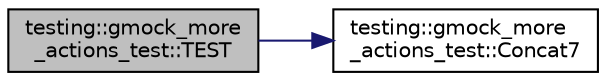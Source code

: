 digraph "testing::gmock_more_actions_test::TEST"
{
 // LATEX_PDF_SIZE
  bgcolor="transparent";
  edge [fontname="Helvetica",fontsize="10",labelfontname="Helvetica",labelfontsize="10"];
  node [fontname="Helvetica",fontsize="10",shape=record];
  rankdir="LR";
  Node1 [label="testing::gmock_more\l_actions_test::TEST",height=0.2,width=0.4,color="black", fillcolor="grey75", style="filled", fontcolor="black",tooltip=" "];
  Node1 -> Node2 [color="midnightblue",fontsize="10",style="solid",fontname="Helvetica"];
  Node2 [label="testing::gmock_more\l_actions_test::Concat7",height=0.2,width=0.4,color="black",URL="$namespacetesting_1_1gmock__more__actions__test.html#a2ed0b2da1e123d5aaef59b0ea37e3844",tooltip=" "];
}
